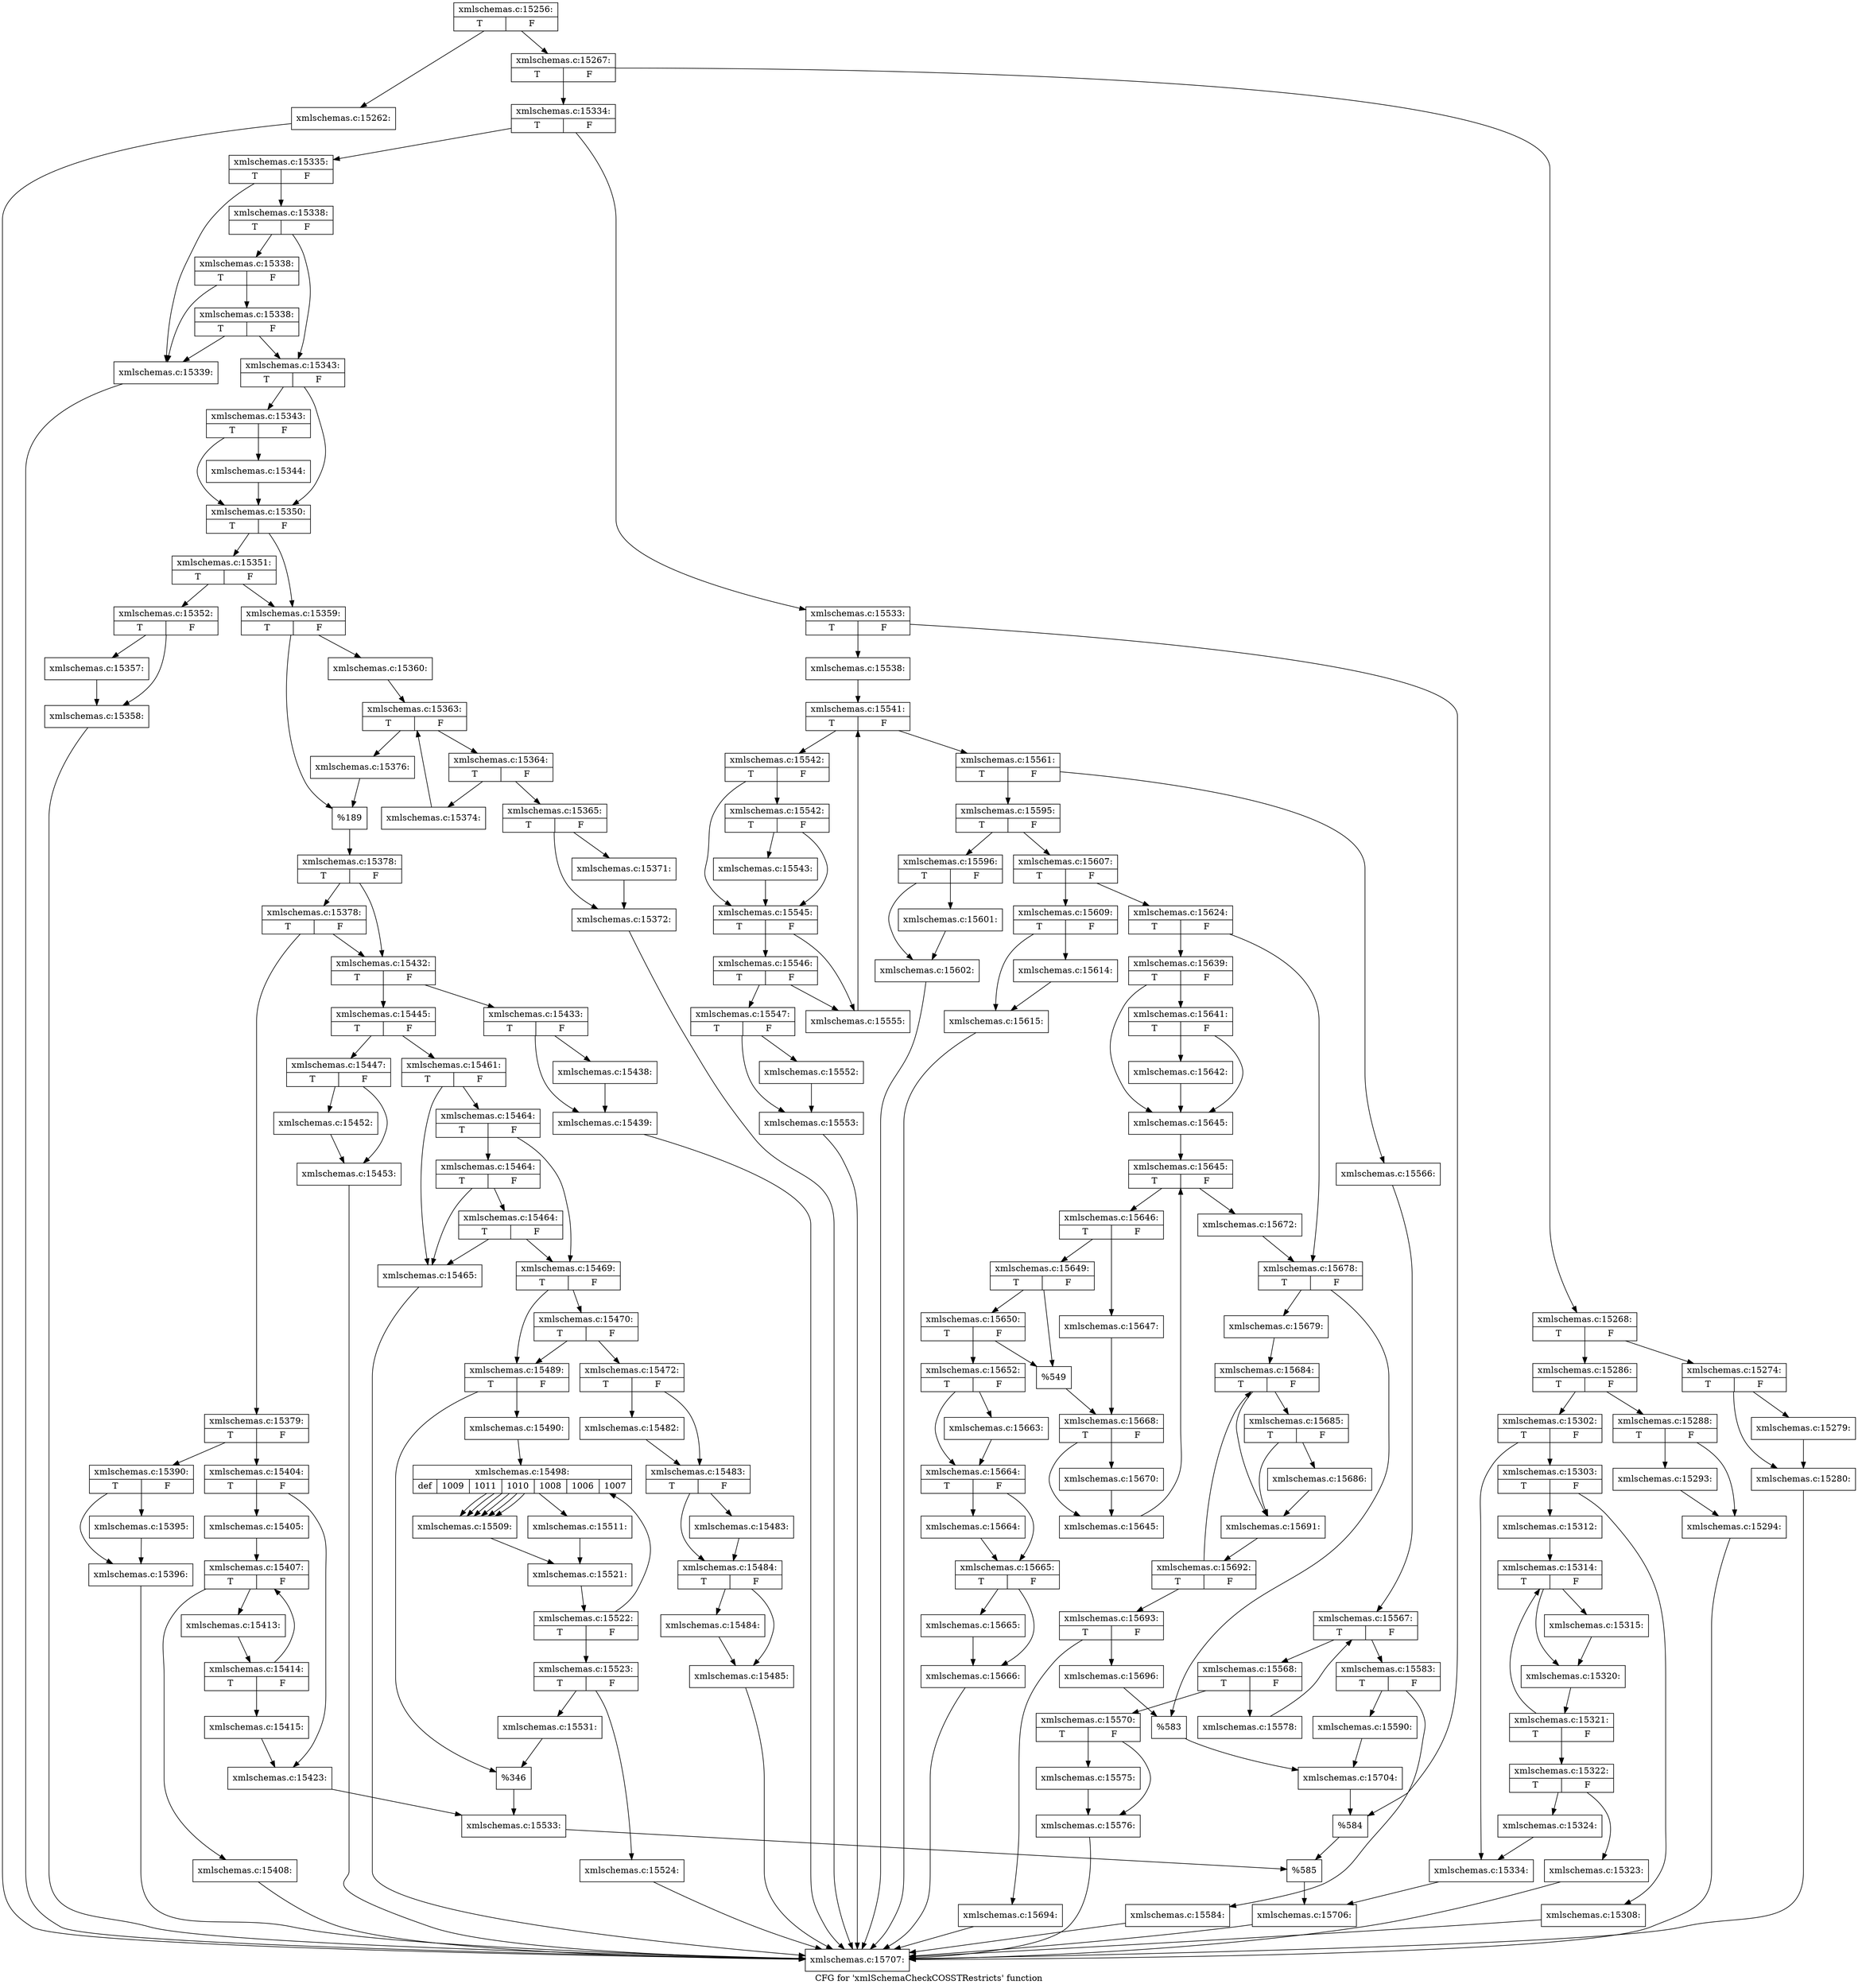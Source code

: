 digraph "CFG for 'xmlSchemaCheckCOSSTRestricts' function" {
	label="CFG for 'xmlSchemaCheckCOSSTRestricts' function";

	Node0x5158120 [shape=record,label="{xmlschemas.c:15256:|{<s0>T|<s1>F}}"];
	Node0x5158120 -> Node0x51596a0;
	Node0x5158120 -> Node0x51596f0;
	Node0x51596a0 [shape=record,label="{xmlschemas.c:15262:}"];
	Node0x51596a0 -> Node0x5157950;
	Node0x51596f0 [shape=record,label="{xmlschemas.c:15267:|{<s0>T|<s1>F}}"];
	Node0x51596f0 -> Node0x515a2d0;
	Node0x51596f0 -> Node0x515a370;
	Node0x515a2d0 [shape=record,label="{xmlschemas.c:15268:|{<s0>T|<s1>F}}"];
	Node0x515a2d0 -> Node0x515ab10;
	Node0x515a2d0 -> Node0x515aac0;
	Node0x515aac0 [shape=record,label="{xmlschemas.c:15274:|{<s0>T|<s1>F}}"];
	Node0x515aac0 -> Node0x515b920;
	Node0x515aac0 -> Node0x515b970;
	Node0x515b920 [shape=record,label="{xmlschemas.c:15279:}"];
	Node0x515b920 -> Node0x515b970;
	Node0x515b970 [shape=record,label="{xmlschemas.c:15280:}"];
	Node0x515b970 -> Node0x5157950;
	Node0x515ab10 [shape=record,label="{xmlschemas.c:15286:|{<s0>T|<s1>F}}"];
	Node0x515ab10 -> Node0x515c0a0;
	Node0x515ab10 -> Node0x515c0f0;
	Node0x515c0a0 [shape=record,label="{xmlschemas.c:15288:|{<s0>T|<s1>F}}"];
	Node0x515c0a0 -> Node0x515cec0;
	Node0x515c0a0 -> Node0x515cf10;
	Node0x515cec0 [shape=record,label="{xmlschemas.c:15293:}"];
	Node0x515cec0 -> Node0x515cf10;
	Node0x515cf10 [shape=record,label="{xmlschemas.c:15294:}"];
	Node0x515cf10 -> Node0x5157950;
	Node0x515c0f0 [shape=record,label="{xmlschemas.c:15302:|{<s0>T|<s1>F}}"];
	Node0x515c0f0 -> Node0x515d670;
	Node0x515c0f0 -> Node0x515d6c0;
	Node0x515d670 [shape=record,label="{xmlschemas.c:15303:|{<s0>T|<s1>F}}"];
	Node0x515d670 -> Node0x515ea80;
	Node0x515d670 -> Node0x515edb0;
	Node0x515ea80 [shape=record,label="{xmlschemas.c:15308:}"];
	Node0x515ea80 -> Node0x5157950;
	Node0x515edb0 [shape=record,label="{xmlschemas.c:15312:}"];
	Node0x515edb0 -> Node0x515f5e0;
	Node0x515f5e0 [shape=record,label="{xmlschemas.c:15314:|{<s0>T|<s1>F}}"];
	Node0x515f5e0 -> Node0x515f850;
	Node0x515f5e0 -> Node0x515f8a0;
	Node0x515f850 [shape=record,label="{xmlschemas.c:15315:}"];
	Node0x515f850 -> Node0x515f8a0;
	Node0x515f8a0 [shape=record,label="{xmlschemas.c:15320:}"];
	Node0x515f8a0 -> Node0x515f590;
	Node0x515f590 [shape=record,label="{xmlschemas.c:15321:|{<s0>T|<s1>F}}"];
	Node0x515f590 -> Node0x515f5e0;
	Node0x515f590 -> Node0x515f540;
	Node0x515f540 [shape=record,label="{xmlschemas.c:15322:|{<s0>T|<s1>F}}"];
	Node0x515f540 -> Node0x5160d90;
	Node0x515f540 -> Node0x5160de0;
	Node0x5160d90 [shape=record,label="{xmlschemas.c:15323:}"];
	Node0x5160d90 -> Node0x5157950;
	Node0x5160de0 [shape=record,label="{xmlschemas.c:15324:}"];
	Node0x5160de0 -> Node0x515d6c0;
	Node0x515d6c0 [shape=record,label="{xmlschemas.c:15334:}"];
	Node0x515d6c0 -> Node0x515a320;
	Node0x515a370 [shape=record,label="{xmlschemas.c:15334:|{<s0>T|<s1>F}}"];
	Node0x515a370 -> Node0x5161380;
	Node0x515a370 -> Node0x5161420;
	Node0x5161380 [shape=record,label="{xmlschemas.c:15335:|{<s0>T|<s1>F}}"];
	Node0x5161380 -> Node0x5161e40;
	Node0x5161380 -> Node0x5161ee0;
	Node0x5161ee0 [shape=record,label="{xmlschemas.c:15338:|{<s0>T|<s1>F}}"];
	Node0x5161ee0 -> Node0x5161e90;
	Node0x5161ee0 -> Node0x51621f0;
	Node0x51621f0 [shape=record,label="{xmlschemas.c:15338:|{<s0>T|<s1>F}}"];
	Node0x51621f0 -> Node0x51624b0;
	Node0x51621f0 -> Node0x5161e40;
	Node0x51624b0 [shape=record,label="{xmlschemas.c:15338:|{<s0>T|<s1>F}}"];
	Node0x51624b0 -> Node0x5161e90;
	Node0x51624b0 -> Node0x5161e40;
	Node0x5161e40 [shape=record,label="{xmlschemas.c:15339:}"];
	Node0x5161e40 -> Node0x5157950;
	Node0x5161e90 [shape=record,label="{xmlschemas.c:15343:|{<s0>T|<s1>F}}"];
	Node0x5161e90 -> Node0x5162ff0;
	Node0x5161e90 -> Node0x5162fa0;
	Node0x5162ff0 [shape=record,label="{xmlschemas.c:15343:|{<s0>T|<s1>F}}"];
	Node0x5162ff0 -> Node0x5162f50;
	Node0x5162ff0 -> Node0x5162fa0;
	Node0x5162f50 [shape=record,label="{xmlschemas.c:15344:}"];
	Node0x5162f50 -> Node0x5162fa0;
	Node0x5162fa0 [shape=record,label="{xmlschemas.c:15350:|{<s0>T|<s1>F}}"];
	Node0x5162fa0 -> Node0x5163a30;
	Node0x5162fa0 -> Node0x5163a80;
	Node0x5163a80 [shape=record,label="{xmlschemas.c:15351:|{<s0>T|<s1>F}}"];
	Node0x5163a80 -> Node0x5163a30;
	Node0x5163a80 -> Node0x5163990;
	Node0x5163990 [shape=record,label="{xmlschemas.c:15352:|{<s0>T|<s1>F}}"];
	Node0x5163990 -> Node0x5164840;
	Node0x5163990 -> Node0x5164890;
	Node0x5164840 [shape=record,label="{xmlschemas.c:15357:}"];
	Node0x5164840 -> Node0x5164890;
	Node0x5164890 [shape=record,label="{xmlschemas.c:15358:}"];
	Node0x5164890 -> Node0x5157950;
	Node0x5163a30 [shape=record,label="{xmlschemas.c:15359:|{<s0>T|<s1>F}}"];
	Node0x5163a30 -> Node0x5164f10;
	Node0x5163a30 -> Node0x5164f60;
	Node0x5164f10 [shape=record,label="{xmlschemas.c:15360:}"];
	Node0x5164f10 -> Node0x51658a0;
	Node0x51658a0 [shape=record,label="{xmlschemas.c:15363:|{<s0>T|<s1>F}}"];
	Node0x51658a0 -> Node0x5165c50;
	Node0x51658a0 -> Node0x5165a80;
	Node0x5165c50 [shape=record,label="{xmlschemas.c:15364:|{<s0>T|<s1>F}}"];
	Node0x5165c50 -> Node0x5165de0;
	Node0x5165c50 -> Node0x5165d90;
	Node0x5165d90 [shape=record,label="{xmlschemas.c:15365:|{<s0>T|<s1>F}}"];
	Node0x5165d90 -> Node0x5166a40;
	Node0x5165d90 -> Node0x5166a90;
	Node0x5166a40 [shape=record,label="{xmlschemas.c:15371:}"];
	Node0x5166a40 -> Node0x5166a90;
	Node0x5166a90 [shape=record,label="{xmlschemas.c:15372:}"];
	Node0x5166a90 -> Node0x5157950;
	Node0x5165de0 [shape=record,label="{xmlschemas.c:15374:}"];
	Node0x5165de0 -> Node0x51658a0;
	Node0x5165a80 [shape=record,label="{xmlschemas.c:15376:}"];
	Node0x5165a80 -> Node0x5164f60;
	Node0x5164f60 [shape=record,label="{%189}"];
	Node0x5164f60 -> Node0x51639e0;
	Node0x51639e0 [shape=record,label="{xmlschemas.c:15378:|{<s0>T|<s1>F}}"];
	Node0x51639e0 -> Node0x51676e0;
	Node0x51639e0 -> Node0x5167690;
	Node0x51676e0 [shape=record,label="{xmlschemas.c:15378:|{<s0>T|<s1>F}}"];
	Node0x51676e0 -> Node0x51675f0;
	Node0x51676e0 -> Node0x5167690;
	Node0x51675f0 [shape=record,label="{xmlschemas.c:15379:|{<s0>T|<s1>F}}"];
	Node0x51675f0 -> Node0x5168240;
	Node0x51675f0 -> Node0x5168290;
	Node0x5168240 [shape=record,label="{xmlschemas.c:15390:|{<s0>T|<s1>F}}"];
	Node0x5168240 -> Node0x5168da0;
	Node0x5168240 -> Node0x5168df0;
	Node0x5168da0 [shape=record,label="{xmlschemas.c:15395:}"];
	Node0x5168da0 -> Node0x5168df0;
	Node0x5168df0 [shape=record,label="{xmlschemas.c:15396:}"];
	Node0x5168df0 -> Node0x5157950;
	Node0x5168290 [shape=record,label="{xmlschemas.c:15404:|{<s0>T|<s1>F}}"];
	Node0x5168290 -> Node0x5169550;
	Node0x5168290 -> Node0x51695a0;
	Node0x5169550 [shape=record,label="{xmlschemas.c:15405:}"];
	Node0x5169550 -> Node0x5169d00;
	Node0x5169d00 [shape=record,label="{xmlschemas.c:15407:|{<s0>T|<s1>F}}"];
	Node0x5169d00 -> Node0x516a030;
	Node0x5169d00 -> Node0x516a080;
	Node0x516a030 [shape=record,label="{xmlschemas.c:15408:}"];
	Node0x516a030 -> Node0x5157950;
	Node0x516a080 [shape=record,label="{xmlschemas.c:15413:}"];
	Node0x516a080 -> Node0x5169cb0;
	Node0x5169cb0 [shape=record,label="{xmlschemas.c:15414:|{<s0>T|<s1>F}}"];
	Node0x5169cb0 -> Node0x5169d00;
	Node0x5169cb0 -> Node0x5169c60;
	Node0x5169c60 [shape=record,label="{xmlschemas.c:15415:}"];
	Node0x5169c60 -> Node0x51695a0;
	Node0x51695a0 [shape=record,label="{xmlschemas.c:15423:}"];
	Node0x51695a0 -> Node0x5167640;
	Node0x5167690 [shape=record,label="{xmlschemas.c:15432:|{<s0>T|<s1>F}}"];
	Node0x5167690 -> Node0x516ad70;
	Node0x5167690 -> Node0x515fd70;
	Node0x515fd70 [shape=record,label="{xmlschemas.c:15433:|{<s0>T|<s1>F}}"];
	Node0x515fd70 -> Node0x516b0a0;
	Node0x515fd70 -> Node0x516c510;
	Node0x516b0a0 [shape=record,label="{xmlschemas.c:15438:}"];
	Node0x516b0a0 -> Node0x516c510;
	Node0x516c510 [shape=record,label="{xmlschemas.c:15439:}"];
	Node0x516c510 -> Node0x5157950;
	Node0x516ad70 [shape=record,label="{xmlschemas.c:15445:|{<s0>T|<s1>F}}"];
	Node0x516ad70 -> Node0x516cbc0;
	Node0x516ad70 -> Node0x516cc10;
	Node0x516cbc0 [shape=record,label="{xmlschemas.c:15447:|{<s0>T|<s1>F}}"];
	Node0x516cbc0 -> Node0x516d8e0;
	Node0x516cbc0 -> Node0x516d930;
	Node0x516d8e0 [shape=record,label="{xmlschemas.c:15452:}"];
	Node0x516d8e0 -> Node0x516d930;
	Node0x516d930 [shape=record,label="{xmlschemas.c:15453:}"];
	Node0x516d930 -> Node0x5157950;
	Node0x516cc10 [shape=record,label="{xmlschemas.c:15461:|{<s0>T|<s1>F}}"];
	Node0x516cc10 -> Node0x516e6e0;
	Node0x516cc10 -> Node0x516e780;
	Node0x516e780 [shape=record,label="{xmlschemas.c:15464:|{<s0>T|<s1>F}}"];
	Node0x516e780 -> Node0x516e730;
	Node0x516e780 -> Node0x516ea90;
	Node0x516ea90 [shape=record,label="{xmlschemas.c:15464:|{<s0>T|<s1>F}}"];
	Node0x516ea90 -> Node0x516ed50;
	Node0x516ea90 -> Node0x516e6e0;
	Node0x516ed50 [shape=record,label="{xmlschemas.c:15464:|{<s0>T|<s1>F}}"];
	Node0x516ed50 -> Node0x516e730;
	Node0x516ed50 -> Node0x516e6e0;
	Node0x516e6e0 [shape=record,label="{xmlschemas.c:15465:}"];
	Node0x516e6e0 -> Node0x5157950;
	Node0x516e730 [shape=record,label="{xmlschemas.c:15469:|{<s0>T|<s1>F}}"];
	Node0x516e730 -> Node0x516f8e0;
	Node0x516e730 -> Node0x516f890;
	Node0x516f8e0 [shape=record,label="{xmlschemas.c:15470:|{<s0>T|<s1>F}}"];
	Node0x516f8e0 -> Node0x516f840;
	Node0x516f8e0 -> Node0x516f890;
	Node0x516f840 [shape=record,label="{xmlschemas.c:15472:|{<s0>T|<s1>F}}"];
	Node0x516f840 -> Node0x5171660;
	Node0x516f840 -> Node0x51716b0;
	Node0x5171660 [shape=record,label="{xmlschemas.c:15482:}"];
	Node0x5171660 -> Node0x51716b0;
	Node0x51716b0 [shape=record,label="{xmlschemas.c:15483:|{<s0>T|<s1>F}}"];
	Node0x51716b0 -> Node0x5171bb0;
	Node0x51716b0 -> Node0x5171c00;
	Node0x5171bb0 [shape=record,label="{xmlschemas.c:15483:}"];
	Node0x5171bb0 -> Node0x5171c00;
	Node0x5171c00 [shape=record,label="{xmlschemas.c:15484:|{<s0>T|<s1>F}}"];
	Node0x5171c00 -> Node0x5172100;
	Node0x5171c00 -> Node0x5172150;
	Node0x5172100 [shape=record,label="{xmlschemas.c:15484:}"];
	Node0x5172100 -> Node0x5172150;
	Node0x5172150 [shape=record,label="{xmlschemas.c:15485:}"];
	Node0x5172150 -> Node0x5157950;
	Node0x516f890 [shape=record,label="{xmlschemas.c:15489:|{<s0>T|<s1>F}}"];
	Node0x516f890 -> Node0x5172910;
	Node0x516f890 -> Node0x5172960;
	Node0x5172910 [shape=record,label="{xmlschemas.c:15490:}"];
	Node0x5172910 -> Node0x5173710;
	Node0x5173710 [shape=record,label="{xmlschemas.c:15498:|{<s0>def|<s1>1009|<s2>1011|<s3>1010|<s4>1008|<s5>1006|<s6>1007}}"];
	Node0x5173710 -> Node0x5173be0;
	Node0x5173710 -> Node0x5173f20;
	Node0x5173710 -> Node0x5173f20;
	Node0x5173710 -> Node0x5173f20;
	Node0x5173710 -> Node0x5173f20;
	Node0x5173710 -> Node0x5173f20;
	Node0x5173710 -> Node0x5173f20;
	Node0x5173f20 [shape=record,label="{xmlschemas.c:15509:}"];
	Node0x5173f20 -> Node0x51739d0;
	Node0x5173be0 [shape=record,label="{xmlschemas.c:15511:}"];
	Node0x5173be0 -> Node0x51739d0;
	Node0x51739d0 [shape=record,label="{xmlschemas.c:15521:}"];
	Node0x51739d0 -> Node0x51736c0;
	Node0x51736c0 [shape=record,label="{xmlschemas.c:15522:|{<s0>T|<s1>F}}"];
	Node0x51736c0 -> Node0x5173710;
	Node0x51736c0 -> Node0x5173670;
	Node0x5173670 [shape=record,label="{xmlschemas.c:15523:|{<s0>T|<s1>F}}"];
	Node0x5173670 -> Node0x5174b20;
	Node0x5173670 -> Node0x5174b70;
	Node0x5174b20 [shape=record,label="{xmlschemas.c:15524:}"];
	Node0x5174b20 -> Node0x5157950;
	Node0x5174b70 [shape=record,label="{xmlschemas.c:15531:}"];
	Node0x5174b70 -> Node0x5172960;
	Node0x5172960 [shape=record,label="{%346}"];
	Node0x5172960 -> Node0x5167640;
	Node0x5167640 [shape=record,label="{xmlschemas.c:15533:}"];
	Node0x5167640 -> Node0x51613d0;
	Node0x5161420 [shape=record,label="{xmlschemas.c:15533:|{<s0>T|<s1>F}}"];
	Node0x5161420 -> Node0x5175210;
	Node0x5161420 -> Node0x5175260;
	Node0x5175210 [shape=record,label="{xmlschemas.c:15538:}"];
	Node0x5175210 -> Node0x5175be0;
	Node0x5175be0 [shape=record,label="{xmlschemas.c:15541:|{<s0>T|<s1>F}}"];
	Node0x5175be0 -> Node0x5175fd0;
	Node0x5175be0 -> Node0x5175e00;
	Node0x5175fd0 [shape=record,label="{xmlschemas.c:15542:|{<s0>T|<s1>F}}"];
	Node0x5175fd0 -> Node0x5176230;
	Node0x5175fd0 -> Node0x51761e0;
	Node0x5176230 [shape=record,label="{xmlschemas.c:15542:|{<s0>T|<s1>F}}"];
	Node0x5176230 -> Node0x5176190;
	Node0x5176230 -> Node0x51761e0;
	Node0x5176190 [shape=record,label="{xmlschemas.c:15543:}"];
	Node0x5176190 -> Node0x51761e0;
	Node0x51761e0 [shape=record,label="{xmlschemas.c:15545:|{<s0>T|<s1>F}}"];
	Node0x51761e0 -> Node0x5176eb0;
	Node0x51761e0 -> Node0x5176f00;
	Node0x5176f00 [shape=record,label="{xmlschemas.c:15546:|{<s0>T|<s1>F}}"];
	Node0x5176f00 -> Node0x5176eb0;
	Node0x5176f00 -> Node0x5176e60;
	Node0x5176e60 [shape=record,label="{xmlschemas.c:15547:|{<s0>T|<s1>F}}"];
	Node0x5176e60 -> Node0x51780f0;
	Node0x5176e60 -> Node0x5178140;
	Node0x51780f0 [shape=record,label="{xmlschemas.c:15552:}"];
	Node0x51780f0 -> Node0x5178140;
	Node0x5178140 [shape=record,label="{xmlschemas.c:15553:}"];
	Node0x5178140 -> Node0x5157950;
	Node0x5176eb0 [shape=record,label="{xmlschemas.c:15555:}"];
	Node0x5176eb0 -> Node0x5175be0;
	Node0x5175e00 [shape=record,label="{xmlschemas.c:15561:|{<s0>T|<s1>F}}"];
	Node0x5175e00 -> Node0x5178bd0;
	Node0x5175e00 -> Node0x5178c70;
	Node0x5178bd0 [shape=record,label="{xmlschemas.c:15566:}"];
	Node0x5178bd0 -> Node0x5179460;
	Node0x5179460 [shape=record,label="{xmlschemas.c:15567:|{<s0>T|<s1>F}}"];
	Node0x5179460 -> Node0x5179850;
	Node0x5179460 -> Node0x5179680;
	Node0x5179850 [shape=record,label="{xmlschemas.c:15568:|{<s0>T|<s1>F}}"];
	Node0x5179850 -> Node0x5179a10;
	Node0x5179850 -> Node0x5179a60;
	Node0x5179a10 [shape=record,label="{xmlschemas.c:15570:|{<s0>T|<s1>F}}"];
	Node0x5179a10 -> Node0x517a740;
	Node0x5179a10 -> Node0x517a790;
	Node0x517a740 [shape=record,label="{xmlschemas.c:15575:}"];
	Node0x517a740 -> Node0x517a790;
	Node0x517a790 [shape=record,label="{xmlschemas.c:15576:}"];
	Node0x517a790 -> Node0x5157950;
	Node0x5179a60 [shape=record,label="{xmlschemas.c:15578:}"];
	Node0x5179a60 -> Node0x5179460;
	Node0x5179680 [shape=record,label="{xmlschemas.c:15583:|{<s0>T|<s1>F}}"];
	Node0x5179680 -> Node0x517b220;
	Node0x5179680 -> Node0x517b270;
	Node0x517b220 [shape=record,label="{xmlschemas.c:15584:}"];
	Node0x517b220 -> Node0x5157950;
	Node0x517b270 [shape=record,label="{xmlschemas.c:15590:}"];
	Node0x517b270 -> Node0x5178c20;
	Node0x5178c70 [shape=record,label="{xmlschemas.c:15595:|{<s0>T|<s1>F}}"];
	Node0x5178c70 -> Node0x517c000;
	Node0x5178c70 -> Node0x517bfb0;
	Node0x517bfb0 [shape=record,label="{xmlschemas.c:15596:|{<s0>T|<s1>F}}"];
	Node0x517bfb0 -> Node0x517ce00;
	Node0x517bfb0 -> Node0x517ce50;
	Node0x517ce00 [shape=record,label="{xmlschemas.c:15601:}"];
	Node0x517ce00 -> Node0x517ce50;
	Node0x517ce50 [shape=record,label="{xmlschemas.c:15602:}"];
	Node0x517ce50 -> Node0x5157950;
	Node0x517c000 [shape=record,label="{xmlschemas.c:15607:|{<s0>T|<s1>F}}"];
	Node0x517c000 -> Node0x517d580;
	Node0x517c000 -> Node0x517d5d0;
	Node0x517d580 [shape=record,label="{xmlschemas.c:15609:|{<s0>T|<s1>F}}"];
	Node0x517d580 -> Node0x517e1f0;
	Node0x517d580 -> Node0x517e240;
	Node0x517e1f0 [shape=record,label="{xmlschemas.c:15614:}"];
	Node0x517e1f0 -> Node0x517e240;
	Node0x517e240 [shape=record,label="{xmlschemas.c:15615:}"];
	Node0x517e240 -> Node0x5157950;
	Node0x517d5d0 [shape=record,label="{xmlschemas.c:15624:|{<s0>T|<s1>F}}"];
	Node0x517d5d0 -> Node0x517ece0;
	Node0x517d5d0 -> Node0x517ed30;
	Node0x517ece0 [shape=record,label="{xmlschemas.c:15639:|{<s0>T|<s1>F}}"];
	Node0x517ece0 -> Node0x517f860;
	Node0x517ece0 -> Node0x517f810;
	Node0x517f860 [shape=record,label="{xmlschemas.c:15641:|{<s0>T|<s1>F}}"];
	Node0x517f860 -> Node0x517f7c0;
	Node0x517f860 -> Node0x517f810;
	Node0x517f7c0 [shape=record,label="{xmlschemas.c:15642:}"];
	Node0x517f7c0 -> Node0x517f810;
	Node0x517f810 [shape=record,label="{xmlschemas.c:15645:}"];
	Node0x517f810 -> Node0x5180210;
	Node0x5180210 [shape=record,label="{xmlschemas.c:15645:|{<s0>T|<s1>F}}"];
	Node0x5180210 -> Node0x5180600;
	Node0x5180210 -> Node0x5180430;
	Node0x5180600 [shape=record,label="{xmlschemas.c:15646:|{<s0>T|<s1>F}}"];
	Node0x5180600 -> Node0x51807c0;
	Node0x5180600 -> Node0x5180860;
	Node0x51807c0 [shape=record,label="{xmlschemas.c:15647:}"];
	Node0x51807c0 -> Node0x5180810;
	Node0x5180860 [shape=record,label="{xmlschemas.c:15649:|{<s0>T|<s1>F}}"];
	Node0x5180860 -> Node0x5180e70;
	Node0x5180860 -> Node0x5180e20;
	Node0x5180e70 [shape=record,label="{xmlschemas.c:15650:|{<s0>T|<s1>F}}"];
	Node0x5180e70 -> Node0x5180dd0;
	Node0x5180e70 -> Node0x5180e20;
	Node0x5180dd0 [shape=record,label="{xmlschemas.c:15652:|{<s0>T|<s1>F}}"];
	Node0x5180dd0 -> Node0x51831f0;
	Node0x5180dd0 -> Node0x5183240;
	Node0x51831f0 [shape=record,label="{xmlschemas.c:15663:}"];
	Node0x51831f0 -> Node0x5183240;
	Node0x5183240 [shape=record,label="{xmlschemas.c:15664:|{<s0>T|<s1>F}}"];
	Node0x5183240 -> Node0x5183740;
	Node0x5183240 -> Node0x5183790;
	Node0x5183740 [shape=record,label="{xmlschemas.c:15664:}"];
	Node0x5183740 -> Node0x5183790;
	Node0x5183790 [shape=record,label="{xmlschemas.c:15665:|{<s0>T|<s1>F}}"];
	Node0x5183790 -> Node0x5183c90;
	Node0x5183790 -> Node0x5183ce0;
	Node0x5183c90 [shape=record,label="{xmlschemas.c:15665:}"];
	Node0x5183c90 -> Node0x5183ce0;
	Node0x5183ce0 [shape=record,label="{xmlschemas.c:15666:}"];
	Node0x5183ce0 -> Node0x5157950;
	Node0x5180e20 [shape=record,label="{%549}"];
	Node0x5180e20 -> Node0x5180810;
	Node0x5180810 [shape=record,label="{xmlschemas.c:15668:|{<s0>T|<s1>F}}"];
	Node0x5180810 -> Node0x5184770;
	Node0x5180810 -> Node0x51847c0;
	Node0x5184770 [shape=record,label="{xmlschemas.c:15670:}"];
	Node0x5184770 -> Node0x51847c0;
	Node0x51847c0 [shape=record,label="{xmlschemas.c:15645:}"];
	Node0x51847c0 -> Node0x5180210;
	Node0x5180430 [shape=record,label="{xmlschemas.c:15672:}"];
	Node0x5180430 -> Node0x517ed30;
	Node0x517ed30 [shape=record,label="{xmlschemas.c:15678:|{<s0>T|<s1>F}}"];
	Node0x517ed30 -> Node0x5184fc0;
	Node0x517ed30 -> Node0x5185010;
	Node0x5184fc0 [shape=record,label="{xmlschemas.c:15679:}"];
	Node0x5184fc0 -> Node0x5185dc0;
	Node0x5185dc0 [shape=record,label="{xmlschemas.c:15684:|{<s0>T|<s1>F}}"];
	Node0x5185dc0 -> Node0x5186190;
	Node0x5185dc0 -> Node0x5186140;
	Node0x5186190 [shape=record,label="{xmlschemas.c:15685:|{<s0>T|<s1>F}}"];
	Node0x5186190 -> Node0x51860f0;
	Node0x5186190 -> Node0x5186140;
	Node0x51860f0 [shape=record,label="{xmlschemas.c:15686:}"];
	Node0x51860f0 -> Node0x5186140;
	Node0x5186140 [shape=record,label="{xmlschemas.c:15691:}"];
	Node0x5186140 -> Node0x5185d70;
	Node0x5185d70 [shape=record,label="{xmlschemas.c:15692:|{<s0>T|<s1>F}}"];
	Node0x5185d70 -> Node0x5185dc0;
	Node0x5185d70 -> Node0x5185d20;
	Node0x5185d20 [shape=record,label="{xmlschemas.c:15693:|{<s0>T|<s1>F}}"];
	Node0x5185d20 -> Node0x5187390;
	Node0x5185d20 -> Node0x51873e0;
	Node0x5187390 [shape=record,label="{xmlschemas.c:15694:}"];
	Node0x5187390 -> Node0x5157950;
	Node0x51873e0 [shape=record,label="{xmlschemas.c:15696:}"];
	Node0x51873e0 -> Node0x5185010;
	Node0x5185010 [shape=record,label="{%583}"];
	Node0x5185010 -> Node0x5178c20;
	Node0x5178c20 [shape=record,label="{xmlschemas.c:15704:}"];
	Node0x5178c20 -> Node0x5175260;
	Node0x5175260 [shape=record,label="{%584}"];
	Node0x5175260 -> Node0x51613d0;
	Node0x51613d0 [shape=record,label="{%585}"];
	Node0x51613d0 -> Node0x515a320;
	Node0x515a320 [shape=record,label="{xmlschemas.c:15706:}"];
	Node0x515a320 -> Node0x5157950;
	Node0x5157950 [shape=record,label="{xmlschemas.c:15707:}"];
}
